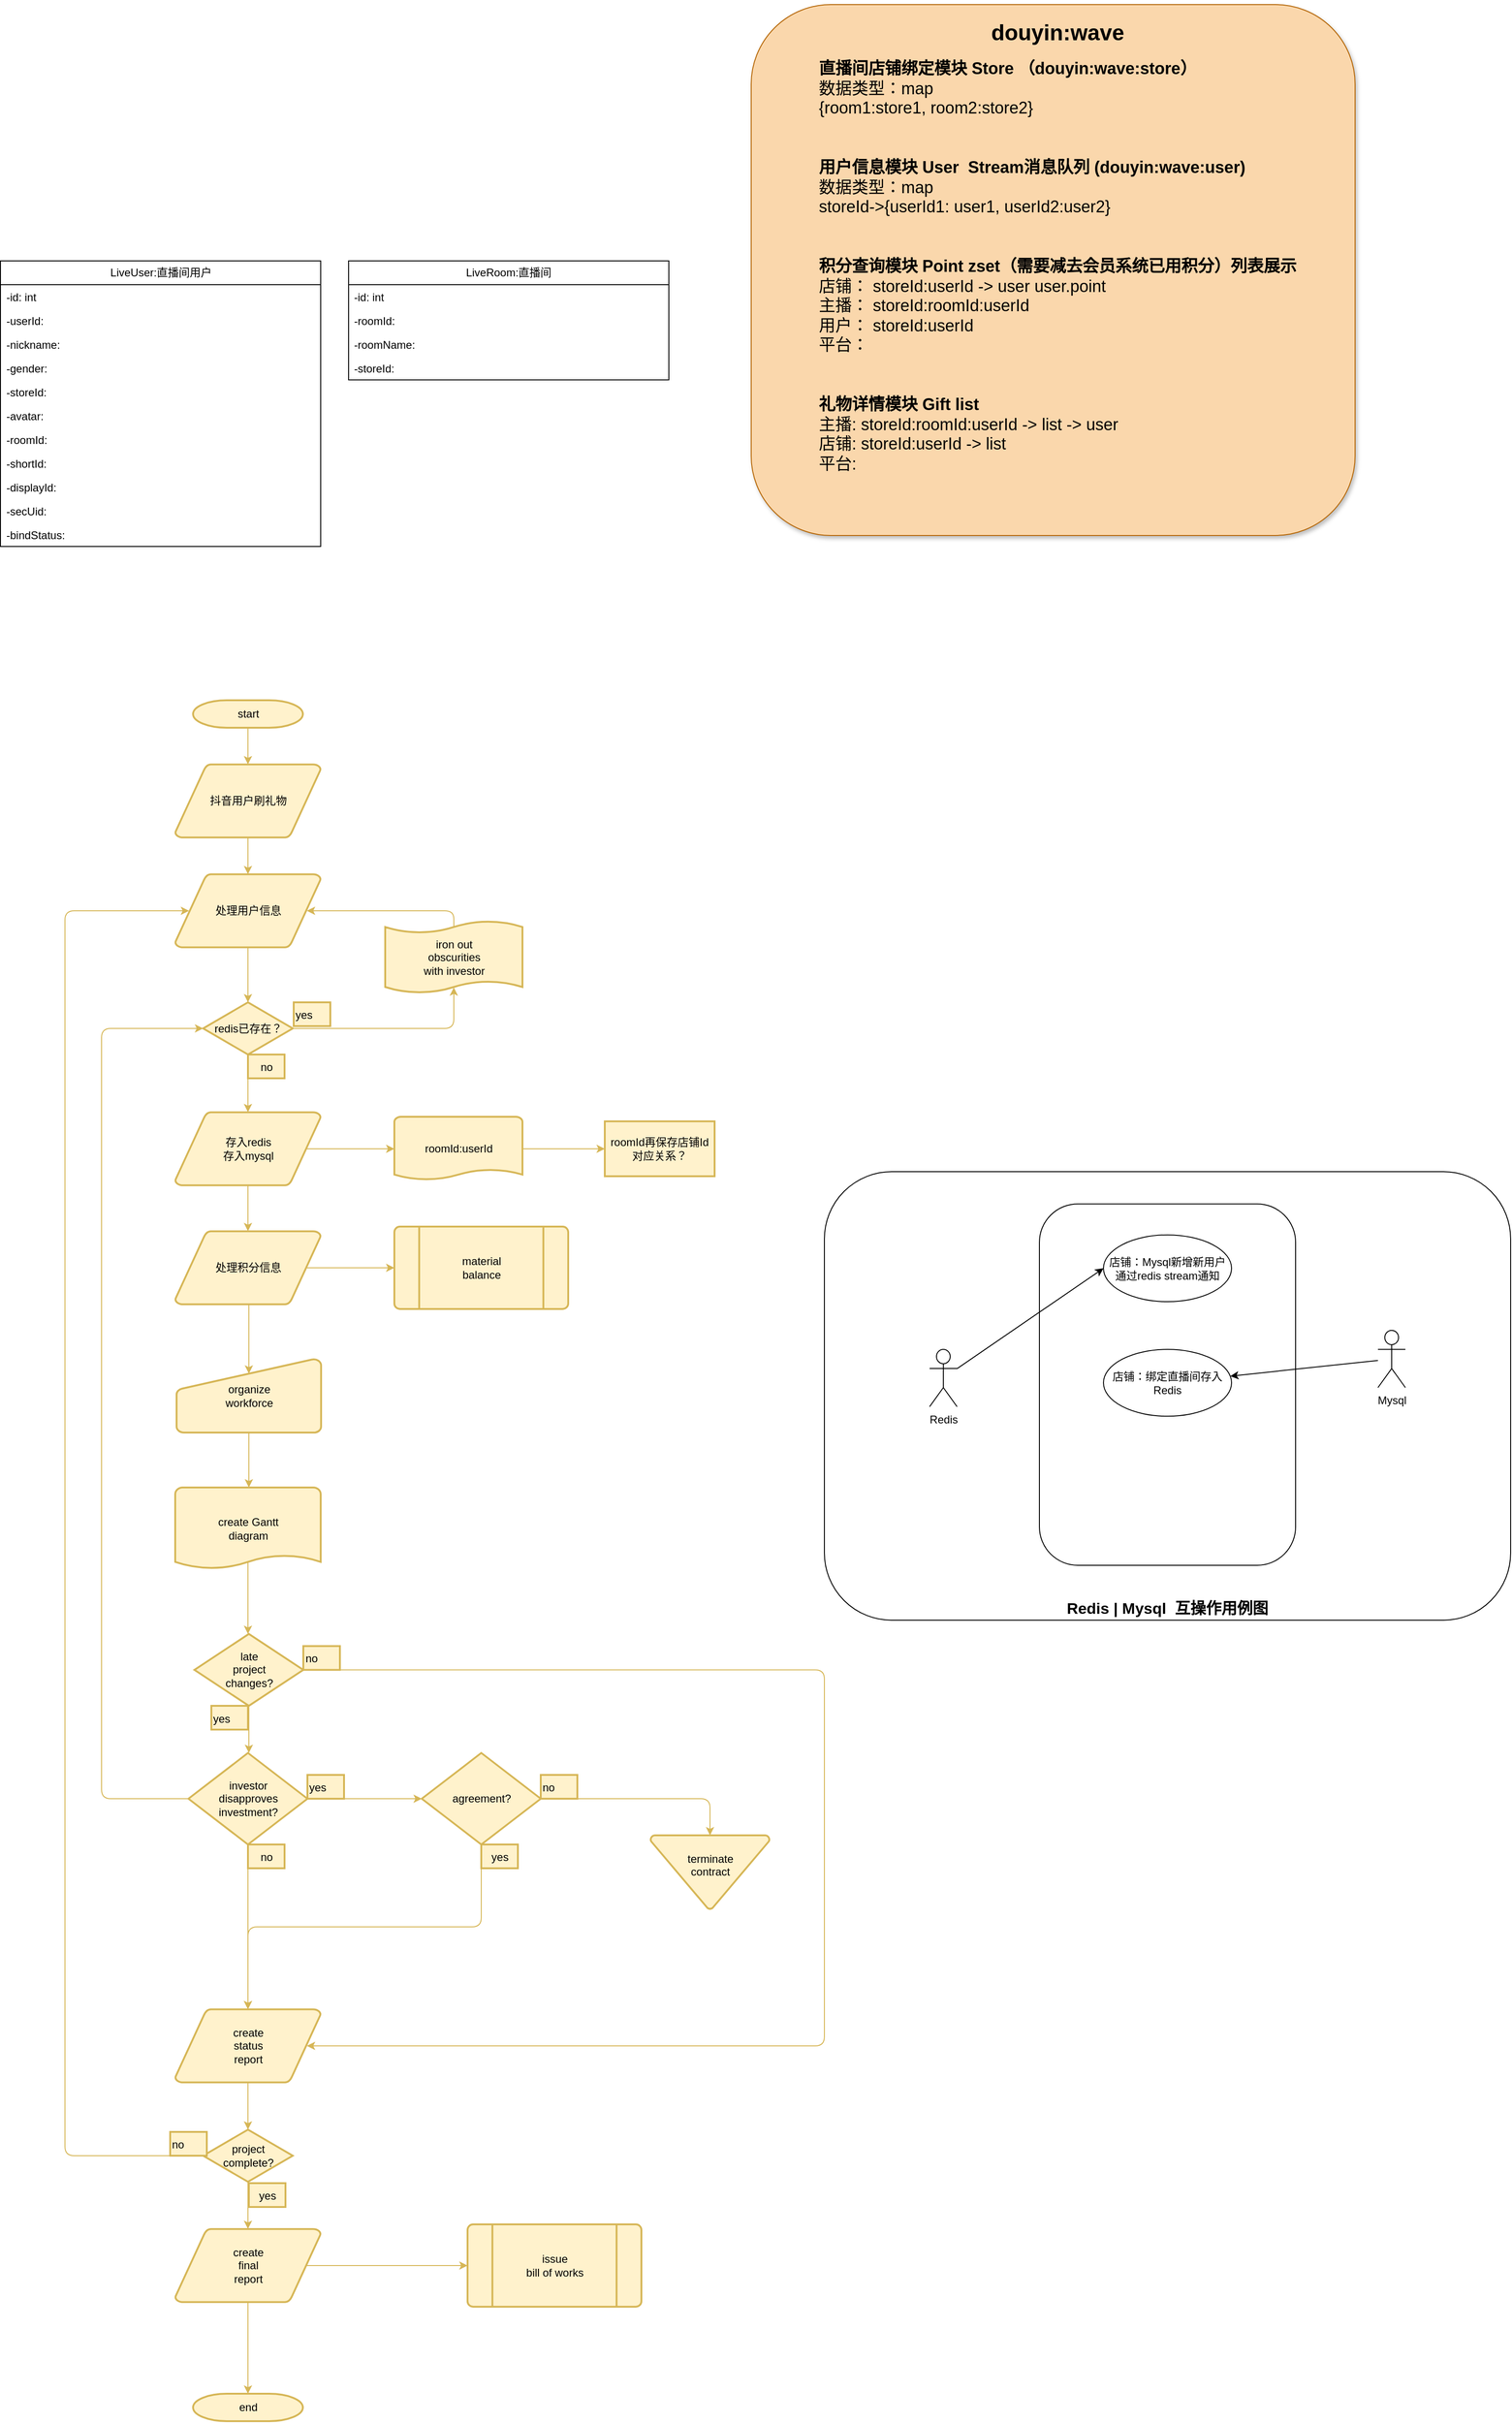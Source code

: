 <mxfile version="24.5.5" type="github">
  <diagram id="6a731a19-8d31-9384-78a2-239565b7b9f0" name="Page-1">
    <mxGraphModel dx="1838" dy="4304" grid="1" gridSize="10" guides="1" tooltips="1" connect="1" arrows="1" fold="1" page="1" pageScale="1" pageWidth="4681" pageHeight="3300" background="none" math="0" shadow="0">
      <root>
        <mxCell id="0" />
        <mxCell id="1" parent="0" />
        <mxCell id="2" value="start" style="shape=mxgraph.flowchart.terminator;strokeWidth=2;gradientDirection=north;fontStyle=0;html=1;fillColor=#fff2cc;strokeColor=#d6b656;" parent="1" vertex="1">
          <mxGeometry x="260" y="60" width="120" height="30" as="geometry" />
        </mxCell>
        <mxCell id="3" value="抖音用户刷礼物" style="shape=mxgraph.flowchart.data;strokeWidth=2;gradientDirection=north;fontStyle=0;html=1;fillColor=#fff2cc;strokeColor=#d6b656;" parent="1" vertex="1">
          <mxGeometry x="240.5" y="130" width="159" height="80" as="geometry" />
        </mxCell>
        <mxCell id="4" value="存入redis&lt;div&gt;存入mysql&lt;/div&gt;" style="shape=mxgraph.flowchart.data;strokeWidth=2;gradientDirection=north;fontStyle=0;html=1;fillColor=#fff2cc;strokeColor=#d6b656;" parent="1" vertex="1">
          <mxGeometry x="240.5" y="510" width="159" height="80" as="geometry" />
        </mxCell>
        <mxCell id="5" value="处理用户信息" style="shape=mxgraph.flowchart.data;strokeWidth=2;gradientDirection=north;fontStyle=0;html=1;fillColor=#fff2cc;strokeColor=#d6b656;" parent="1" vertex="1">
          <mxGeometry x="240.5" y="250" width="159" height="80" as="geometry" />
        </mxCell>
        <mxCell id="6" value="redis已存在？" style="shape=mxgraph.flowchart.decision;strokeWidth=2;gradientDirection=north;fontStyle=0;html=1;fillColor=#fff2cc;strokeColor=#d6b656;" parent="1" vertex="1">
          <mxGeometry x="271" y="390" width="98" height="57" as="geometry" />
        </mxCell>
        <mxCell id="7" style="fontStyle=1;strokeColor=#d6b656;strokeWidth=1;html=1;fillColor=#fff2cc;" parent="1" source="2" target="3" edge="1">
          <mxGeometry relative="1" as="geometry" />
        </mxCell>
        <mxCell id="8" style="fontStyle=1;strokeColor=#d6b656;strokeWidth=1;html=1;fillColor=#fff2cc;" parent="1" source="3" target="5" edge="1">
          <mxGeometry relative="1" as="geometry" />
        </mxCell>
        <mxCell id="9" style="entryX=0.5;entryY=0;entryPerimeter=0;fontStyle=1;strokeColor=#d6b656;strokeWidth=1;html=1;fillColor=#fff2cc;" parent="1" source="5" target="6" edge="1">
          <mxGeometry relative="1" as="geometry" />
        </mxCell>
        <mxCell id="10" value="" style="edgeStyle=elbowEdgeStyle;elbow=horizontal;entryX=0.5;entryY=0.91;entryPerimeter=0;exitX=1;exitY=0.5;exitPerimeter=0;fontStyle=1;strokeColor=#d6b656;strokeWidth=1;html=1;fillColor=#fff2cc;" parent="1" source="6" target="51" edge="1">
          <mxGeometry x="381" y="28.5" width="100" height="100" as="geometry">
            <mxPoint x="750" y="447" as="sourcePoint" />
            <mxPoint x="765.395" y="318.5" as="targetPoint" />
            <Array as="points">
              <mxPoint x="545" y="400" />
            </Array>
          </mxGeometry>
        </mxCell>
        <mxCell id="11" value="yes" style="text;fontStyle=0;html=1;strokeColor=#d6b656;fillColor=#fff2cc;strokeWidth=2;" parent="1" vertex="1">
          <mxGeometry x="370" y="390" width="40" height="26" as="geometry" />
        </mxCell>
        <mxCell id="12" value="" style="edgeStyle=elbowEdgeStyle;elbow=horizontal;fontColor=#001933;fontStyle=1;strokeColor=#d6b656;strokeWidth=1;html=1;fillColor=#fff2cc;" parent="1" source="6" target="4" edge="1">
          <mxGeometry width="100" height="100" as="geometry">
            <mxPoint y="100" as="sourcePoint" />
            <mxPoint x="100" as="targetPoint" />
          </mxGeometry>
        </mxCell>
        <mxCell id="13" value="处理积分信息" style="shape=mxgraph.flowchart.data;strokeWidth=2;gradientDirection=north;fontStyle=0;html=1;fillColor=#fff2cc;strokeColor=#d6b656;" parent="1" vertex="1">
          <mxGeometry x="240.5" y="640" width="159" height="80" as="geometry" />
        </mxCell>
        <mxCell id="14" value="no" style="text;fontStyle=0;html=1;strokeColor=#d6b656;fillColor=#fff2cc;strokeWidth=2;align=center;" parent="1" vertex="1">
          <mxGeometry x="320" y="447" width="40" height="26" as="geometry" />
        </mxCell>
        <mxCell id="AWw2fcNZTOmI5cGRWnfg-57" value="" style="edgeStyle=orthogonalEdgeStyle;rounded=0;orthogonalLoop=1;jettySize=auto;html=1;fillColor=#fff2cc;strokeColor=#d6b656;" edge="1" parent="1" source="15" target="AWw2fcNZTOmI5cGRWnfg-56">
          <mxGeometry relative="1" as="geometry" />
        </mxCell>
        <mxCell id="15" value="roomId:userId" style="shape=mxgraph.flowchart.document;strokeWidth=2;gradientDirection=north;fontStyle=0;html=1;fillColor=#fff2cc;strokeColor=#d6b656;" parent="1" vertex="1">
          <mxGeometry x="480" y="515" width="140" height="70" as="geometry" />
        </mxCell>
        <mxCell id="16" value="" style="edgeStyle=elbowEdgeStyle;elbow=horizontal;exitX=0.905;exitY=0.5;exitPerimeter=0;fontStyle=1;strokeColor=#d6b656;strokeWidth=1;html=1;fillColor=#fff2cc;" parent="1" source="4" target="15" edge="1">
          <mxGeometry width="100" height="100" as="geometry">
            <mxPoint y="100" as="sourcePoint" />
            <mxPoint x="100" as="targetPoint" />
          </mxGeometry>
        </mxCell>
        <mxCell id="17" value="" style="edgeStyle=elbowEdgeStyle;elbow=horizontal;fontStyle=1;strokeColor=#d6b656;strokeWidth=1;html=1;fillColor=#fff2cc;" parent="1" source="4" target="13" edge="1">
          <mxGeometry width="100" height="100" as="geometry">
            <mxPoint y="100" as="sourcePoint" />
            <mxPoint x="100" as="targetPoint" />
          </mxGeometry>
        </mxCell>
        <mxCell id="18" value="material&#xa;balance" style="shape=mxgraph.flowchart.predefined_process;strokeWidth=2;gradientDirection=north;fontStyle=0;html=1;fillColor=#fff2cc;strokeColor=#d6b656;" parent="1" vertex="1">
          <mxGeometry x="480" y="635" width="190" height="90" as="geometry" />
        </mxCell>
        <mxCell id="19" value="" style="edgeStyle=elbowEdgeStyle;elbow=horizontal;exitX=0.905;exitY=0.5;exitPerimeter=0;fontStyle=1;strokeColor=#d6b656;strokeWidth=1;html=1;fillColor=#fff2cc;" parent="1" source="13" target="18" edge="1">
          <mxGeometry width="100" height="100" as="geometry">
            <mxPoint y="100" as="sourcePoint" />
            <mxPoint x="100" as="targetPoint" />
          </mxGeometry>
        </mxCell>
        <mxCell id="20" value="organize &#xa;workforce" style="shape=mxgraph.flowchart.manual_input;strokeWidth=2;gradientDirection=north;fontStyle=0;html=1;fillColor=#fff2cc;strokeColor=#d6b656;" parent="1" vertex="1">
          <mxGeometry x="242" y="780" width="158" height="80" as="geometry" />
        </mxCell>
        <mxCell id="21" value="" style="edgeStyle=elbowEdgeStyle;elbow=horizontal;entryX=0.5;entryY=0.195;entryPerimeter=0;fontStyle=1;strokeColor=#d6b656;strokeWidth=1;html=1;fillColor=#fff2cc;" parent="1" source="13" target="20" edge="1">
          <mxGeometry width="100" height="100" as="geometry">
            <mxPoint y="100" as="sourcePoint" />
            <mxPoint x="100" as="targetPoint" />
          </mxGeometry>
        </mxCell>
        <mxCell id="22" value="create Gantt&#xa;diagram" style="shape=mxgraph.flowchart.document;strokeWidth=2;gradientDirection=north;fontStyle=0;html=1;fillColor=#fff2cc;strokeColor=#d6b656;" parent="1" vertex="1">
          <mxGeometry x="240.5" y="920" width="159" height="90" as="geometry" />
        </mxCell>
        <mxCell id="23" value="" style="edgeStyle=elbowEdgeStyle;elbow=horizontal;exitX=0.5;exitY=1;exitPerimeter=0;fontStyle=1;strokeColor=#d6b656;strokeWidth=1;html=1;fillColor=#fff2cc;" parent="1" source="20" target="22" edge="1">
          <mxGeometry width="100" height="100" as="geometry">
            <mxPoint y="100" as="sourcePoint" />
            <mxPoint x="100" as="targetPoint" />
          </mxGeometry>
        </mxCell>
        <mxCell id="24" value="late&#xa;project&#xa;changes?" style="shape=mxgraph.flowchart.decision;strokeWidth=2;gradientDirection=north;fontStyle=0;html=1;fillColor=#fff2cc;strokeColor=#d6b656;" parent="1" vertex="1">
          <mxGeometry x="261.5" y="1080" width="119" height="78.5" as="geometry" />
        </mxCell>
        <mxCell id="25" value="" style="edgeStyle=elbowEdgeStyle;elbow=horizontal;exitX=0.5;exitY=0.9;exitPerimeter=0;fontStyle=1;strokeColor=#d6b656;strokeWidth=1;html=1;fillColor=#fff2cc;" parent="1" source="22" target="24" edge="1">
          <mxGeometry width="100" height="100" as="geometry">
            <mxPoint y="100" as="sourcePoint" />
            <mxPoint x="100" as="targetPoint" />
          </mxGeometry>
        </mxCell>
        <mxCell id="26" value="" style="edgeStyle=elbowEdgeStyle;elbow=horizontal;exitX=0;exitY=0.5;exitPerimeter=0;entryX=0;entryY=0.5;entryPerimeter=0;fontStyle=1;strokeColor=#d6b656;strokeWidth=1;html=1;fillColor=#fff2cc;" parent="1" source="28" target="6" edge="1">
          <mxGeometry width="100" height="100" as="geometry">
            <mxPoint y="100" as="sourcePoint" />
            <mxPoint x="100" as="targetPoint" />
            <Array as="points">
              <mxPoint x="160" y="850" />
            </Array>
          </mxGeometry>
        </mxCell>
        <mxCell id="27" value="yes" style="text;fontStyle=0;html=1;strokeColor=#d6b656;fillColor=#fff2cc;strokeWidth=2;" parent="1" vertex="1">
          <mxGeometry x="280" y="1158.5" width="40" height="26" as="geometry" />
        </mxCell>
        <mxCell id="28" value="investor&#xa;disapproves&#xa; investment?" style="shape=mxgraph.flowchart.decision;strokeWidth=2;gradientDirection=north;fontStyle=0;html=1;fillColor=#fff2cc;strokeColor=#d6b656;" parent="1" vertex="1">
          <mxGeometry x="255" y="1210" width="130" height="100" as="geometry" />
        </mxCell>
        <mxCell id="29" value="agreement?" style="shape=mxgraph.flowchart.decision;strokeWidth=2;gradientDirection=north;fontStyle=0;html=1;fillColor=#fff2cc;strokeColor=#d6b656;" parent="1" vertex="1">
          <mxGeometry x="510" y="1210" width="130" height="100" as="geometry" />
        </mxCell>
        <mxCell id="30" value="" style="edgeStyle=elbowEdgeStyle;elbow=horizontal;exitX=0.5;exitY=1;exitPerimeter=0;fontStyle=1;strokeColor=#d6b656;strokeWidth=1;html=1;fillColor=#fff2cc;" parent="1" source="24" target="28" edge="1">
          <mxGeometry width="100" height="100" as="geometry">
            <mxPoint y="100" as="sourcePoint" />
            <mxPoint x="100" as="targetPoint" />
          </mxGeometry>
        </mxCell>
        <mxCell id="31" value="" style="edgeStyle=elbowEdgeStyle;elbow=horizontal;exitX=1;exitY=0.5;exitPerimeter=0;entryX=0;entryY=0.5;entryPerimeter=0;fontStyle=1;strokeColor=#d6b656;strokeWidth=1;html=1;fillColor=#fff2cc;" parent="1" source="28" target="29" edge="1">
          <mxGeometry width="100" height="100" as="geometry">
            <mxPoint y="100" as="sourcePoint" />
            <mxPoint x="100" as="targetPoint" />
          </mxGeometry>
        </mxCell>
        <mxCell id="32" value="terminate&#xa;contract&#xa;" style="shape=mxgraph.flowchart.merge_or_storage;strokeWidth=2;gradientDirection=north;fontStyle=0;html=1;fillColor=#fff2cc;strokeColor=#d6b656;" parent="1" vertex="1">
          <mxGeometry x="760" y="1300" width="130" height="80.5" as="geometry" />
        </mxCell>
        <mxCell id="33" value="" style="edgeStyle=elbowEdgeStyle;elbow=vertical;exitX=1;exitY=0.5;exitPerimeter=0;entryX=0.5;entryY=0;entryPerimeter=0;fontStyle=1;strokeColor=#d6b656;strokeWidth=1;html=1;fillColor=#fff2cc;" parent="1" source="29" target="32" edge="1">
          <mxGeometry width="100" height="100" as="geometry">
            <mxPoint y="100" as="sourcePoint" />
            <mxPoint x="100" as="targetPoint" />
            <Array as="points">
              <mxPoint x="740" y="1260" />
            </Array>
          </mxGeometry>
        </mxCell>
        <mxCell id="34" value="create&#xa;status&#xa;report" style="shape=mxgraph.flowchart.data;strokeWidth=2;gradientDirection=north;fontStyle=0;html=1;fillColor=#fff2cc;strokeColor=#d6b656;" parent="1" vertex="1">
          <mxGeometry x="240.5" y="1490" width="159" height="80" as="geometry" />
        </mxCell>
        <mxCell id="35" value="" style="edgeStyle=elbowEdgeStyle;elbow=vertical;exitX=0.5;exitY=1;exitPerimeter=0;fontColor=#001933;fontStyle=1;strokeColor=#d6b656;strokeWidth=1;html=1;fillColor=#fff2cc;" parent="1" source="28" target="34" edge="1">
          <mxGeometry width="100" height="100" as="geometry">
            <mxPoint y="100" as="sourcePoint" />
            <mxPoint x="100" as="targetPoint" />
          </mxGeometry>
        </mxCell>
        <mxCell id="36" value="" style="edgeStyle=elbowEdgeStyle;elbow=vertical;exitX=0.5;exitY=1;exitPerimeter=0;entryX=0.5;entryY=0;entryPerimeter=0;fontStyle=1;strokeColor=#d6b656;strokeWidth=1;html=1;fillColor=#fff2cc;" parent="1" source="29" target="34" edge="1">
          <mxGeometry width="100" height="100" as="geometry">
            <mxPoint y="100" as="sourcePoint" />
            <mxPoint x="100" as="targetPoint" />
          </mxGeometry>
        </mxCell>
        <mxCell id="37" value="project&#xa;complete?" style="shape=mxgraph.flowchart.decision;strokeWidth=2;gradientDirection=north;fontStyle=0;html=1;fillColor=#fff2cc;strokeColor=#d6b656;" parent="1" vertex="1">
          <mxGeometry x="271" y="1621.5" width="98" height="57" as="geometry" />
        </mxCell>
        <mxCell id="38" value="create&#xa;final&#xa;report" style="shape=mxgraph.flowchart.data;strokeWidth=2;gradientDirection=north;fontStyle=0;html=1;fillColor=#fff2cc;strokeColor=#d6b656;" parent="1" vertex="1">
          <mxGeometry x="240.5" y="1730" width="159" height="80" as="geometry" />
        </mxCell>
        <mxCell id="39" value="issue&#xa;bill of works" style="shape=mxgraph.flowchart.predefined_process;strokeWidth=2;gradientDirection=north;fontStyle=0;html=1;fillColor=#fff2cc;strokeColor=#d6b656;" parent="1" vertex="1">
          <mxGeometry x="560" y="1725" width="190" height="90" as="geometry" />
        </mxCell>
        <mxCell id="40" value="end" style="shape=mxgraph.flowchart.terminator;strokeWidth=2;gradientDirection=north;fontStyle=0;html=1;fillColor=#fff2cc;strokeColor=#d6b656;" parent="1" vertex="1">
          <mxGeometry x="260" y="1910" width="120" height="30" as="geometry" />
        </mxCell>
        <mxCell id="41" value="" style="edgeStyle=elbowEdgeStyle;elbow=vertical;exitX=0.5;exitY=1;exitPerimeter=0;entryX=0.5;entryY=0;entryPerimeter=0;fontStyle=1;strokeColor=#d6b656;strokeWidth=1;html=1;fillColor=#fff2cc;" parent="1" source="34" target="37" edge="1">
          <mxGeometry width="100" height="100" as="geometry">
            <mxPoint y="100" as="sourcePoint" />
            <mxPoint x="100" as="targetPoint" />
          </mxGeometry>
        </mxCell>
        <mxCell id="42" value="" style="edgeStyle=elbowEdgeStyle;elbow=vertical;exitX=0.5;exitY=1;exitPerimeter=0;entryX=0.5;entryY=0;entryPerimeter=0;fontStyle=1;strokeColor=#d6b656;strokeWidth=1;html=1;fillColor=#fff2cc;" parent="1" source="37" target="38" edge="1">
          <mxGeometry width="100" height="100" as="geometry">
            <mxPoint y="100" as="sourcePoint" />
            <mxPoint x="100" as="targetPoint" />
          </mxGeometry>
        </mxCell>
        <mxCell id="43" value="" style="edgeStyle=elbowEdgeStyle;elbow=vertical;exitX=0.5;exitY=1;exitPerimeter=0;entryX=0.5;entryY=0;entryPerimeter=0;fontStyle=1;strokeColor=#d6b656;strokeWidth=1;html=1;fillColor=#fff2cc;" parent="1" source="38" target="40" edge="1">
          <mxGeometry width="100" height="100" as="geometry">
            <mxPoint y="100" as="sourcePoint" />
            <mxPoint x="100" as="targetPoint" />
          </mxGeometry>
        </mxCell>
        <mxCell id="44" value="" style="edgeStyle=elbowEdgeStyle;elbow=vertical;exitX=0.905;exitY=0.5;exitPerimeter=0;entryX=0;entryY=0.5;entryPerimeter=0;fontStyle=1;strokeColor=#d6b656;strokeWidth=1;html=1;fillColor=#fff2cc;" parent="1" source="38" target="39" edge="1">
          <mxGeometry width="100" height="100" as="geometry">
            <mxPoint y="100" as="sourcePoint" />
            <mxPoint x="100" as="targetPoint" />
          </mxGeometry>
        </mxCell>
        <mxCell id="45" value="" style="edgeStyle=elbowEdgeStyle;elbow=horizontal;exitX=1;exitY=0.5;exitPerimeter=0;entryX=0.905;entryY=0.5;entryPerimeter=0;fontStyle=1;strokeColor=#d6b656;strokeWidth=1;html=1;fillColor=#fff2cc;" parent="1" source="24" target="34" edge="1">
          <mxGeometry width="100" height="100" as="geometry">
            <mxPoint y="100" as="sourcePoint" />
            <mxPoint x="100" as="targetPoint" />
            <Array as="points">
              <mxPoint x="950" y="1320" />
            </Array>
          </mxGeometry>
        </mxCell>
        <mxCell id="46" value="no" style="text;fontStyle=0;html=1;strokeColor=#d6b656;fillColor=#fff2cc;strokeWidth=2;" parent="1" vertex="1">
          <mxGeometry x="380.5" y="1093.25" width="40" height="26" as="geometry" />
        </mxCell>
        <mxCell id="47" value="yes" style="text;fontStyle=0;html=1;strokeColor=#d6b656;fillColor=#fff2cc;strokeWidth=2;" parent="1" vertex="1">
          <mxGeometry x="385" y="1234" width="40" height="26" as="geometry" />
        </mxCell>
        <mxCell id="48" value="no" style="text;fontStyle=0;html=1;strokeColor=#d6b656;fillColor=#fff2cc;strokeWidth=2;align=center;" parent="1" vertex="1">
          <mxGeometry x="320" y="1310" width="40" height="26" as="geometry" />
        </mxCell>
        <mxCell id="49" value="yes" style="text;fontStyle=0;html=1;strokeColor=#d6b656;fillColor=#fff2cc;strokeWidth=2;align=center;" parent="1" vertex="1">
          <mxGeometry x="575" y="1310" width="40" height="26" as="geometry" />
        </mxCell>
        <mxCell id="50" value="no" style="text;fontStyle=0;html=1;strokeColor=#d6b656;fillColor=#fff2cc;strokeWidth=2;" parent="1" vertex="1">
          <mxGeometry x="640" y="1234" width="40" height="26" as="geometry" />
        </mxCell>
        <mxCell id="51" value="iron out&#xa;obscurities &#xa;with investor" style="shape=mxgraph.flowchart.paper_tape;strokeWidth=2;gradientDirection=north;fontStyle=0;html=1;fillColor=#fff2cc;strokeColor=#d6b656;" parent="1" vertex="1">
          <mxGeometry x="470" y="300" width="150" height="81" as="geometry" />
        </mxCell>
        <mxCell id="52" value="" style="edgeStyle=elbowEdgeStyle;elbow=horizontal;exitX=0.5;exitY=0.09;exitPerimeter=0;entryX=0.905;entryY=0.5;entryPerimeter=0;fontStyle=1;strokeColor=#d6b656;strokeWidth=1;html=1;fillColor=#fff2cc;" parent="1" source="51" target="5" edge="1">
          <mxGeometry width="100" height="100" as="geometry">
            <mxPoint y="100" as="sourcePoint" />
            <mxPoint x="100" as="targetPoint" />
            <Array as="points">
              <mxPoint x="545" y="300" />
            </Array>
          </mxGeometry>
        </mxCell>
        <mxCell id="53" value="yes" style="text;fontStyle=0;html=1;strokeColor=#d6b656;fillColor=#fff2cc;strokeWidth=2;align=center;" parent="1" vertex="1">
          <mxGeometry x="321" y="1680" width="40" height="26" as="geometry" />
        </mxCell>
        <mxCell id="54" value="" style="edgeStyle=elbowEdgeStyle;elbow=horizontal;exitX=0;exitY=0.5;exitPerimeter=0;entryX=0.095;entryY=0.5;entryPerimeter=0;fontStyle=1;strokeColor=#d6b656;strokeWidth=1;html=1;fillColor=#fff2cc;" parent="1" source="37" target="5" edge="1">
          <mxGeometry width="100" height="100" as="geometry">
            <mxPoint y="100" as="sourcePoint" />
            <mxPoint x="100" as="targetPoint" />
            <Array as="points">
              <mxPoint x="120" y="970" />
            </Array>
          </mxGeometry>
        </mxCell>
        <mxCell id="55" value="no" style="text;fontStyle=0;html=1;strokeColor=#d6b656;fillColor=#fff2cc;strokeWidth=2;" parent="1" vertex="1">
          <mxGeometry x="235" y="1624" width="40" height="26" as="geometry" />
        </mxCell>
        <mxCell id="AWw2fcNZTOmI5cGRWnfg-56" value="roomId再保存店铺Id对应关系？" style="whiteSpace=wrap;html=1;strokeWidth=2;gradientDirection=north;fontStyle=0;fillColor=#fff2cc;strokeColor=#d6b656;" vertex="1" parent="1">
          <mxGeometry x="710" y="520" width="120" height="60" as="geometry" />
        </mxCell>
        <mxCell id="AWw2fcNZTOmI5cGRWnfg-72" value="" style="group" vertex="1" connectable="0" parent="1">
          <mxGeometry x="950" y="575" width="750" height="490" as="geometry" />
        </mxCell>
        <mxCell id="AWw2fcNZTOmI5cGRWnfg-71" value="&lt;b&gt;&lt;font style=&quot;font-size: 17px;&quot;&gt;Redis | Mysql&amp;nbsp; 互操作用例图&lt;/font&gt;&lt;/b&gt;" style="rounded=1;whiteSpace=wrap;html=1;verticalAlign=bottom;" vertex="1" parent="AWw2fcNZTOmI5cGRWnfg-72">
          <mxGeometry width="750" height="490.0" as="geometry" />
        </mxCell>
        <mxCell id="AWw2fcNZTOmI5cGRWnfg-59" value="Redis" style="shape=umlActor;verticalLabelPosition=bottom;verticalAlign=top;html=1;" vertex="1" parent="AWw2fcNZTOmI5cGRWnfg-72">
          <mxGeometry x="115" y="194.176" width="30" height="62.553" as="geometry" />
        </mxCell>
        <mxCell id="AWw2fcNZTOmI5cGRWnfg-61" value="" style="rounded=1;whiteSpace=wrap;html=1;" vertex="1" parent="AWw2fcNZTOmI5cGRWnfg-72">
          <mxGeometry x="235" y="35.19" width="280" height="394.81" as="geometry" />
        </mxCell>
        <mxCell id="AWw2fcNZTOmI5cGRWnfg-75" style="rounded=0;orthogonalLoop=1;jettySize=auto;html=1;entryX=0;entryY=0.5;entryDx=0;entryDy=0;" edge="1" parent="AWw2fcNZTOmI5cGRWnfg-72" source="AWw2fcNZTOmI5cGRWnfg-59" target="AWw2fcNZTOmI5cGRWnfg-66">
          <mxGeometry relative="1" as="geometry" />
        </mxCell>
        <mxCell id="AWw2fcNZTOmI5cGRWnfg-76" style="rounded=0;orthogonalLoop=1;jettySize=auto;html=1;" edge="1" parent="AWw2fcNZTOmI5cGRWnfg-72" source="AWw2fcNZTOmI5cGRWnfg-60" target="AWw2fcNZTOmI5cGRWnfg-67">
          <mxGeometry relative="1" as="geometry" />
        </mxCell>
        <mxCell id="AWw2fcNZTOmI5cGRWnfg-66" value="店铺：Mysql新增新用户&lt;div&gt;通过redis stream通知&lt;/div&gt;" style="ellipse;whiteSpace=wrap;html=1;" vertex="1" parent="AWw2fcNZTOmI5cGRWnfg-72">
          <mxGeometry x="305" y="69.069" width="140" height="72.979" as="geometry" />
        </mxCell>
        <mxCell id="AWw2fcNZTOmI5cGRWnfg-67" value="店铺：绑定直播间存入Redis" style="ellipse;whiteSpace=wrap;html=1;" vertex="1" parent="AWw2fcNZTOmI5cGRWnfg-72">
          <mxGeometry x="305" y="194.176" width="140" height="72.979" as="geometry" />
        </mxCell>
        <mxCell id="AWw2fcNZTOmI5cGRWnfg-74" style="edgeStyle=orthogonalEdgeStyle;rounded=0;orthogonalLoop=1;jettySize=auto;html=1;exitX=0.5;exitY=1;exitDx=0;exitDy=0;" edge="1" parent="AWw2fcNZTOmI5cGRWnfg-72" source="AWw2fcNZTOmI5cGRWnfg-61" target="AWw2fcNZTOmI5cGRWnfg-61">
          <mxGeometry relative="1" as="geometry" />
        </mxCell>
        <mxCell id="AWw2fcNZTOmI5cGRWnfg-60" value="Mysql" style="shape=umlActor;verticalLabelPosition=bottom;verticalAlign=top;html=1;" vertex="1" parent="AWw2fcNZTOmI5cGRWnfg-72">
          <mxGeometry x="605" y="173.324" width="30" height="62.553" as="geometry" />
        </mxCell>
        <mxCell id="AWw2fcNZTOmI5cGRWnfg-84" value="LiveUser:直播间用户" style="swimlane;fontStyle=0;childLayout=stackLayout;horizontal=1;startSize=26;fillColor=none;horizontalStack=0;resizeParent=1;resizeParentMax=0;resizeLast=0;collapsible=1;marginBottom=0;whiteSpace=wrap;html=1;" vertex="1" parent="1">
          <mxGeometry x="49.5" y="-420" width="350" height="312" as="geometry" />
        </mxCell>
        <mxCell id="AWw2fcNZTOmI5cGRWnfg-85" value="-id: int" style="text;strokeColor=none;fillColor=none;align=left;verticalAlign=top;spacingLeft=4;spacingRight=4;overflow=hidden;rotatable=0;points=[[0,0.5],[1,0.5]];portConstraint=eastwest;whiteSpace=wrap;html=1;" vertex="1" parent="AWw2fcNZTOmI5cGRWnfg-84">
          <mxGeometry y="26" width="350" height="26" as="geometry" />
        </mxCell>
        <mxCell id="AWw2fcNZTOmI5cGRWnfg-86" value="-userId:&lt;span style=&quot;white-space: pre;&quot;&gt;&#x9;&lt;/span&gt;" style="text;strokeColor=none;fillColor=none;align=left;verticalAlign=top;spacingLeft=4;spacingRight=4;overflow=hidden;rotatable=0;points=[[0,0.5],[1,0.5]];portConstraint=eastwest;whiteSpace=wrap;html=1;" vertex="1" parent="AWw2fcNZTOmI5cGRWnfg-84">
          <mxGeometry y="52" width="350" height="26" as="geometry" />
        </mxCell>
        <mxCell id="AWw2fcNZTOmI5cGRWnfg-91" value="-nickname:" style="text;strokeColor=none;fillColor=none;align=left;verticalAlign=top;spacingLeft=4;spacingRight=4;overflow=hidden;rotatable=0;points=[[0,0.5],[1,0.5]];portConstraint=eastwest;whiteSpace=wrap;html=1;" vertex="1" parent="AWw2fcNZTOmI5cGRWnfg-84">
          <mxGeometry y="78" width="350" height="26" as="geometry" />
        </mxCell>
        <mxCell id="AWw2fcNZTOmI5cGRWnfg-92" value="-gender:" style="text;strokeColor=none;fillColor=none;align=left;verticalAlign=top;spacingLeft=4;spacingRight=4;overflow=hidden;rotatable=0;points=[[0,0.5],[1,0.5]];portConstraint=eastwest;whiteSpace=wrap;html=1;" vertex="1" parent="AWw2fcNZTOmI5cGRWnfg-84">
          <mxGeometry y="104" width="350" height="26" as="geometry" />
        </mxCell>
        <mxCell id="AWw2fcNZTOmI5cGRWnfg-87" value="-storeId:" style="text;strokeColor=none;fillColor=none;align=left;verticalAlign=top;spacingLeft=4;spacingRight=4;overflow=hidden;rotatable=0;points=[[0,0.5],[1,0.5]];portConstraint=eastwest;whiteSpace=wrap;html=1;" vertex="1" parent="AWw2fcNZTOmI5cGRWnfg-84">
          <mxGeometry y="130" width="350" height="26" as="geometry" />
        </mxCell>
        <mxCell id="AWw2fcNZTOmI5cGRWnfg-95" value="-avatar:" style="text;strokeColor=none;fillColor=none;align=left;verticalAlign=top;spacingLeft=4;spacingRight=4;overflow=hidden;rotatable=0;points=[[0,0.5],[1,0.5]];portConstraint=eastwest;whiteSpace=wrap;html=1;" vertex="1" parent="AWw2fcNZTOmI5cGRWnfg-84">
          <mxGeometry y="156" width="350" height="26" as="geometry" />
        </mxCell>
        <mxCell id="AWw2fcNZTOmI5cGRWnfg-89" value="-roomId:" style="text;strokeColor=none;fillColor=none;align=left;verticalAlign=top;spacingLeft=4;spacingRight=4;overflow=hidden;rotatable=0;points=[[0,0.5],[1,0.5]];portConstraint=eastwest;whiteSpace=wrap;html=1;" vertex="1" parent="AWw2fcNZTOmI5cGRWnfg-84">
          <mxGeometry y="182" width="350" height="26" as="geometry" />
        </mxCell>
        <mxCell id="AWw2fcNZTOmI5cGRWnfg-90" value="-shortId:" style="text;strokeColor=none;fillColor=none;align=left;verticalAlign=top;spacingLeft=4;spacingRight=4;overflow=hidden;rotatable=0;points=[[0,0.5],[1,0.5]];portConstraint=eastwest;whiteSpace=wrap;html=1;" vertex="1" parent="AWw2fcNZTOmI5cGRWnfg-84">
          <mxGeometry y="208" width="350" height="26" as="geometry" />
        </mxCell>
        <mxCell id="AWw2fcNZTOmI5cGRWnfg-93" value="-displayId:" style="text;strokeColor=none;fillColor=none;align=left;verticalAlign=top;spacingLeft=4;spacingRight=4;overflow=hidden;rotatable=0;points=[[0,0.5],[1,0.5]];portConstraint=eastwest;whiteSpace=wrap;html=1;" vertex="1" parent="AWw2fcNZTOmI5cGRWnfg-84">
          <mxGeometry y="234" width="350" height="26" as="geometry" />
        </mxCell>
        <mxCell id="AWw2fcNZTOmI5cGRWnfg-94" value="-secUid:" style="text;strokeColor=none;fillColor=none;align=left;verticalAlign=top;spacingLeft=4;spacingRight=4;overflow=hidden;rotatable=0;points=[[0,0.5],[1,0.5]];portConstraint=eastwest;whiteSpace=wrap;html=1;" vertex="1" parent="AWw2fcNZTOmI5cGRWnfg-84">
          <mxGeometry y="260" width="350" height="26" as="geometry" />
        </mxCell>
        <mxCell id="AWw2fcNZTOmI5cGRWnfg-108" value="-bindStatus:" style="text;strokeColor=none;fillColor=none;align=left;verticalAlign=top;spacingLeft=4;spacingRight=4;overflow=hidden;rotatable=0;points=[[0,0.5],[1,0.5]];portConstraint=eastwest;whiteSpace=wrap;html=1;" vertex="1" parent="AWw2fcNZTOmI5cGRWnfg-84">
          <mxGeometry y="286" width="350" height="26" as="geometry" />
        </mxCell>
        <mxCell id="AWw2fcNZTOmI5cGRWnfg-97" value="LiveRoom:直播间" style="swimlane;fontStyle=0;childLayout=stackLayout;horizontal=1;startSize=26;fillColor=none;horizontalStack=0;resizeParent=1;resizeParentMax=0;resizeLast=0;collapsible=1;marginBottom=0;whiteSpace=wrap;html=1;" vertex="1" parent="1">
          <mxGeometry x="430" y="-420" width="350" height="130" as="geometry" />
        </mxCell>
        <mxCell id="AWw2fcNZTOmI5cGRWnfg-98" value="-id: int" style="text;strokeColor=none;fillColor=none;align=left;verticalAlign=top;spacingLeft=4;spacingRight=4;overflow=hidden;rotatable=0;points=[[0,0.5],[1,0.5]];portConstraint=eastwest;whiteSpace=wrap;html=1;" vertex="1" parent="AWw2fcNZTOmI5cGRWnfg-97">
          <mxGeometry y="26" width="350" height="26" as="geometry" />
        </mxCell>
        <mxCell id="AWw2fcNZTOmI5cGRWnfg-101" value="-roomId:" style="text;strokeColor=none;fillColor=none;align=left;verticalAlign=top;spacingLeft=4;spacingRight=4;overflow=hidden;rotatable=0;points=[[0,0.5],[1,0.5]];portConstraint=eastwest;whiteSpace=wrap;html=1;" vertex="1" parent="AWw2fcNZTOmI5cGRWnfg-97">
          <mxGeometry y="52" width="350" height="26" as="geometry" />
        </mxCell>
        <mxCell id="AWw2fcNZTOmI5cGRWnfg-99" value="-roomName:&lt;span style=&quot;white-space: pre;&quot;&gt;&#x9;&lt;/span&gt;" style="text;strokeColor=none;fillColor=none;align=left;verticalAlign=top;spacingLeft=4;spacingRight=4;overflow=hidden;rotatable=0;points=[[0,0.5],[1,0.5]];portConstraint=eastwest;whiteSpace=wrap;html=1;" vertex="1" parent="AWw2fcNZTOmI5cGRWnfg-97">
          <mxGeometry y="78" width="350" height="26" as="geometry" />
        </mxCell>
        <mxCell id="AWw2fcNZTOmI5cGRWnfg-100" value="-storeId:" style="text;strokeColor=none;fillColor=none;align=left;verticalAlign=top;spacingLeft=4;spacingRight=4;overflow=hidden;rotatable=0;points=[[0,0.5],[1,0.5]];portConstraint=eastwest;whiteSpace=wrap;html=1;" vertex="1" parent="AWw2fcNZTOmI5cGRWnfg-97">
          <mxGeometry y="104" width="350" height="26" as="geometry" />
        </mxCell>
        <mxCell id="AWw2fcNZTOmI5cGRWnfg-110" value="&lt;div style=&quot;&quot;&gt;&lt;font style=&quot;&quot;&gt;&lt;b style=&quot;&quot;&gt;&lt;font style=&quot;font-size: 24px;&quot;&gt;douyin:wave&lt;/font&gt;&lt;/b&gt;&lt;br&gt;&lt;br&gt;&lt;/font&gt;&lt;/div&gt;&lt;div style=&quot;text-align: left; font-size: 18px;&quot;&gt;&lt;font style=&quot;font-size: 18px;&quot;&gt;&lt;b&gt;直播间店铺绑定模块 Store （douyin:wave:store）&lt;/b&gt;&lt;/font&gt;&lt;/div&gt;&lt;div style=&quot;text-align: left; font-size: 18px;&quot;&gt;&lt;font style=&quot;font-size: 18px;&quot;&gt;数据类型：map&lt;/font&gt;&lt;/div&gt;&lt;div style=&quot;text-align: left; font-size: 18px;&quot;&gt;&lt;font style=&quot;font-size: 18px;&quot;&gt;{room1:store1, room2:store2}&lt;/font&gt;&lt;/div&gt;&lt;div style=&quot;text-align: left; font-size: 18px;&quot;&gt;&lt;font style=&quot;font-size: 18px;&quot;&gt;&lt;br&gt;&lt;/font&gt;&lt;/div&gt;&lt;div style=&quot;text-align: left; font-size: 18px;&quot;&gt;&lt;font style=&quot;font-size: 18px;&quot;&gt;&lt;br&gt;&lt;/font&gt;&lt;/div&gt;&lt;div style=&quot;text-align: left; font-size: 18px;&quot;&gt;&lt;font style=&quot;font-size: 18px;&quot;&gt;&lt;b&gt;用户信息模块 User&amp;nbsp; Stream消息队列 (douyin:wave:user)&lt;/b&gt;&lt;/font&gt;&lt;/div&gt;&lt;div style=&quot;text-align: left; font-size: 18px;&quot;&gt;&lt;font style=&quot;font-size: 18px;&quot;&gt;数据类型：map&lt;/font&gt;&lt;/div&gt;&lt;div style=&quot;text-align: left; font-size: 18px;&quot;&gt;&lt;font style=&quot;font-size: 18px;&quot;&gt;storeId-&amp;gt;{userId1: user1, userId2:user2}&lt;/font&gt;&lt;/div&gt;&lt;div style=&quot;text-align: left; font-size: 18px;&quot;&gt;&lt;font style=&quot;font-size: 18px;&quot;&gt;&lt;br&gt;&lt;/font&gt;&lt;/div&gt;&lt;div style=&quot;text-align: left; font-size: 18px;&quot;&gt;&lt;font style=&quot;font-size: 18px;&quot;&gt;&lt;br&gt;&lt;/font&gt;&lt;/div&gt;&lt;div style=&quot;text-align: left; font-size: 18px;&quot;&gt;&lt;font style=&quot;font-size: 18px;&quot;&gt;&lt;b&gt;积分查询模块 Point zset（需要减去会员系统已用积分）列表展示&lt;/b&gt;&lt;/font&gt;&lt;/div&gt;&lt;div style=&quot;text-align: left; font-size: 18px;&quot;&gt;&lt;font style=&quot;font-size: 18px;&quot;&gt;店铺： storeId:userId -&amp;gt; user user.point&lt;/font&gt;&lt;/div&gt;&lt;div style=&quot;text-align: left; font-size: 18px;&quot;&gt;&lt;font style=&quot;font-size: 18px;&quot;&gt;主播： storeId:roomId:userId&lt;/font&gt;&lt;/div&gt;&lt;div style=&quot;text-align: left; font-size: 18px;&quot;&gt;&lt;font style=&quot;font-size: 18px;&quot;&gt;用户： storeId:userId&lt;/font&gt;&lt;/div&gt;&lt;div style=&quot;text-align: left; font-size: 18px;&quot;&gt;&lt;font style=&quot;font-size: 18px;&quot;&gt;平台：&lt;/font&gt;&lt;/div&gt;&lt;div style=&quot;text-align: left; font-size: 18px;&quot;&gt;&lt;font style=&quot;font-size: 18px;&quot;&gt;&lt;br&gt;&lt;/font&gt;&lt;/div&gt;&lt;div style=&quot;text-align: left; font-size: 18px;&quot;&gt;&lt;font style=&quot;font-size: 18px;&quot;&gt;&lt;br&gt;&lt;/font&gt;&lt;/div&gt;&lt;div style=&quot;text-align: left; font-size: 18px;&quot;&gt;&lt;font style=&quot;font-size: 18px;&quot;&gt;&lt;b&gt;礼物详情模块 Gift list&lt;/b&gt;&lt;/font&gt;&lt;/div&gt;&lt;div style=&quot;text-align: left; font-size: 18px;&quot;&gt;&lt;font style=&quot;font-size: 18px;&quot;&gt;主播: storeId:roomId:userId -&amp;gt; list -&amp;gt; user&lt;/font&gt;&lt;/div&gt;&lt;div style=&quot;text-align: left; font-size: 18px;&quot;&gt;&lt;font style=&quot;font-size: 18px;&quot;&gt;店铺: storeId:userId -&amp;gt; list&lt;/font&gt;&lt;/div&gt;&lt;div style=&quot;text-align: left; font-size: 18px;&quot;&gt;&lt;font style=&quot;font-size: 18px;&quot;&gt;平台:&lt;/font&gt;&lt;/div&gt;&lt;div style=&quot;font-size: 18px;&quot;&gt;&lt;br&gt;&lt;/div&gt;&lt;div&gt;&lt;br&gt;&lt;/div&gt;&lt;div&gt;&lt;br&gt;&lt;/div&gt;" style="rounded=1;whiteSpace=wrap;html=1;align=center;fillColor=#fad7ac;strokeColor=#b46504;shadow=1;spacingLeft=10;spacing=10;" vertex="1" parent="1">
          <mxGeometry x="870" y="-700" width="660" height="580" as="geometry" />
        </mxCell>
      </root>
    </mxGraphModel>
  </diagram>
</mxfile>
